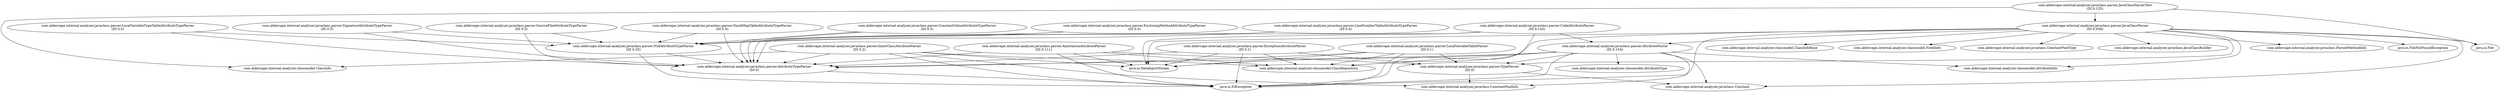 digraph G {
"com.aldercape.internal.analyzer.javaclass.parser.AnnotationAttributeParser" [label="com.aldercape.internal.analyzer.javaclass.parser.AnnotationAttributeParser\n(DI 0.111)"];
"com.aldercape.internal.analyzer.javaclass.parser.AttributeParser" [label="com.aldercape.internal.analyzer.javaclass.parser.AttributeParser\n(DI 0.154)"];
"com.aldercape.internal.analyzer.javaclass.parser.AttributeTypeParser" [label="com.aldercape.internal.analyzer.javaclass.parser.AttributeTypeParser\n(DI 0)"];
"com.aldercape.internal.analyzer.javaclass.parser.CodeAttributeParser" [label="com.aldercape.internal.analyzer.javaclass.parser.CodeAttributeParser\n(DI 0.143)"];
"com.aldercape.internal.analyzer.javaclass.parser.ConstantValueAttributeTypeParser" [label="com.aldercape.internal.analyzer.javaclass.parser.ConstantValueAttributeTypeParser\n(DI 0.5)"];
"com.aldercape.internal.analyzer.javaclass.parser.EnclosingMethodAttributeTypeParser" [label="com.aldercape.internal.analyzer.javaclass.parser.EnclosingMethodAttributeTypeParser\n(DI 0.5)"];
"com.aldercape.internal.analyzer.javaclass.parser.ExceptionAttributeParser" [label="com.aldercape.internal.analyzer.javaclass.parser.ExceptionAttributeParser\n(DI 0.1)"];
"com.aldercape.internal.analyzer.javaclass.parser.InnerClassAttributeParser" [label="com.aldercape.internal.analyzer.javaclass.parser.InnerClassAttributeParser\n(DI 0.2)"];
"com.aldercape.internal.analyzer.javaclass.parser.JavaClassParser" [label="com.aldercape.internal.analyzer.javaclass.parser.JavaClassParser\n(DI 0.059)"];
"com.aldercape.internal.analyzer.javaclass.parser.JavaClassParserTest" [label="com.aldercape.internal.analyzer.javaclass.parser.JavaClassParserTest\n(DI 0.125)"];
"com.aldercape.internal.analyzer.javaclass.parser.LineNumberTableAttributeTypeParser" [label="com.aldercape.internal.analyzer.javaclass.parser.LineNumberTableAttributeTypeParser\n(DI 0.5)"];
"com.aldercape.internal.analyzer.javaclass.parser.LocalVariableTableParser" [label="com.aldercape.internal.analyzer.javaclass.parser.LocalVariableTableParser\n(DI 0.1)"];
"com.aldercape.internal.analyzer.javaclass.parser.LocalVariableTypeTableAttributeTypeParser" [label="com.aldercape.internal.analyzer.javaclass.parser.LocalVariableTypeTableAttributeTypeParser\n(DI 0.5)"];
"com.aldercape.internal.analyzer.javaclass.parser.NullAttributeTypeParser" [label="com.aldercape.internal.analyzer.javaclass.parser.NullAttributeTypeParser\n(DI 0.25)"];
"com.aldercape.internal.analyzer.javaclass.parser.SignatureAttributeTypeParser" [label="com.aldercape.internal.analyzer.javaclass.parser.SignatureAttributeTypeParser\n(DI 0.5)"];
"com.aldercape.internal.analyzer.javaclass.parser.SourceFileAttributeTypeParser" [label="com.aldercape.internal.analyzer.javaclass.parser.SourceFileAttributeTypeParser\n(DI 0.5)"];
"com.aldercape.internal.analyzer.javaclass.parser.StackMapTableAttributeTypeParser" [label="com.aldercape.internal.analyzer.javaclass.parser.StackMapTableAttributeTypeParser\n(DI 0.5)"];
"com.aldercape.internal.analyzer.javaclass.parser.TypeParser" [label="com.aldercape.internal.analyzer.javaclass.parser.TypeParser\n(DI 0)"];
"com.aldercape.internal.analyzer.javaclass.parser.AnnotationAttributeParser" -> "com.aldercape.internal.analyzer.classmodel.ClassRepository";
"com.aldercape.internal.analyzer.javaclass.parser.AnnotationAttributeParser" -> "com.aldercape.internal.analyzer.javaclass.parser.AttributeTypeParser";
"com.aldercape.internal.analyzer.javaclass.parser.AnnotationAttributeParser" -> "com.aldercape.internal.analyzer.javaclass.parser.TypeParser";
"com.aldercape.internal.analyzer.javaclass.parser.AnnotationAttributeParser" -> "java.io.DataInputStream";
"com.aldercape.internal.analyzer.javaclass.parser.AnnotationAttributeParser" -> "java.io.IOException";
"com.aldercape.internal.analyzer.javaclass.parser.AttributeParser" -> "com.aldercape.internal.analyzer.classmodel.AttributeInfo";
"com.aldercape.internal.analyzer.javaclass.parser.AttributeParser" -> "com.aldercape.internal.analyzer.classmodel.AttributeType";
"com.aldercape.internal.analyzer.javaclass.parser.AttributeParser" -> "com.aldercape.internal.analyzer.classmodel.ClassRepository";
"com.aldercape.internal.analyzer.javaclass.parser.AttributeParser" -> "com.aldercape.internal.analyzer.javaclass.Constant";
"com.aldercape.internal.analyzer.javaclass.parser.AttributeParser" -> "com.aldercape.internal.analyzer.javaclass.ConstantPoolInfo";
"com.aldercape.internal.analyzer.javaclass.parser.AttributeParser" -> "com.aldercape.internal.analyzer.javaclass.parser.AttributeTypeParser";
"com.aldercape.internal.analyzer.javaclass.parser.AttributeParser" -> "com.aldercape.internal.analyzer.javaclass.parser.TypeParser";
"com.aldercape.internal.analyzer.javaclass.parser.AttributeParser" -> "java.io.DataInputStream";
"com.aldercape.internal.analyzer.javaclass.parser.AttributeParser" -> "java.io.IOException";
"com.aldercape.internal.analyzer.javaclass.parser.AttributeTypeParser" -> "java.io.IOException";
"com.aldercape.internal.analyzer.javaclass.parser.CodeAttributeParser" -> "com.aldercape.internal.analyzer.javaclass.parser.AttributeParser";
"com.aldercape.internal.analyzer.javaclass.parser.CodeAttributeParser" -> "com.aldercape.internal.analyzer.javaclass.parser.AttributeTypeParser";
"com.aldercape.internal.analyzer.javaclass.parser.CodeAttributeParser" -> "java.io.DataInputStream";
"com.aldercape.internal.analyzer.javaclass.parser.CodeAttributeParser" -> "java.io.IOException";
"com.aldercape.internal.analyzer.javaclass.parser.ConstantValueAttributeTypeParser" -> "com.aldercape.internal.analyzer.javaclass.parser.AttributeTypeParser";
"com.aldercape.internal.analyzer.javaclass.parser.ConstantValueAttributeTypeParser" -> "com.aldercape.internal.analyzer.javaclass.parser.NullAttributeTypeParser";
"com.aldercape.internal.analyzer.javaclass.parser.EnclosingMethodAttributeTypeParser" -> "com.aldercape.internal.analyzer.javaclass.parser.AttributeTypeParser";
"com.aldercape.internal.analyzer.javaclass.parser.EnclosingMethodAttributeTypeParser" -> "com.aldercape.internal.analyzer.javaclass.parser.NullAttributeTypeParser";
"com.aldercape.internal.analyzer.javaclass.parser.ExceptionAttributeParser" -> "com.aldercape.internal.analyzer.classmodel.ClassRepository";
"com.aldercape.internal.analyzer.javaclass.parser.ExceptionAttributeParser" -> "com.aldercape.internal.analyzer.javaclass.parser.AttributeTypeParser";
"com.aldercape.internal.analyzer.javaclass.parser.ExceptionAttributeParser" -> "com.aldercape.internal.analyzer.javaclass.parser.TypeParser";
"com.aldercape.internal.analyzer.javaclass.parser.ExceptionAttributeParser" -> "java.io.DataInputStream";
"com.aldercape.internal.analyzer.javaclass.parser.ExceptionAttributeParser" -> "java.io.IOException";
"com.aldercape.internal.analyzer.javaclass.parser.InnerClassAttributeParser" -> "com.aldercape.internal.analyzer.classmodel.ClassInfo";
"com.aldercape.internal.analyzer.javaclass.parser.InnerClassAttributeParser" -> "com.aldercape.internal.analyzer.classmodel.ClassRepository";
"com.aldercape.internal.analyzer.javaclass.parser.InnerClassAttributeParser" -> "com.aldercape.internal.analyzer.javaclass.ConstantPoolInfo";
"com.aldercape.internal.analyzer.javaclass.parser.InnerClassAttributeParser" -> "com.aldercape.internal.analyzer.javaclass.parser.AttributeTypeParser";
"com.aldercape.internal.analyzer.javaclass.parser.InnerClassAttributeParser" -> "java.io.DataInputStream";
"com.aldercape.internal.analyzer.javaclass.parser.InnerClassAttributeParser" -> "java.io.IOException";
"com.aldercape.internal.analyzer.javaclass.parser.JavaClassParser" -> "com.aldercape.internal.analyzer.classmodel.AttributeInfo";
"com.aldercape.internal.analyzer.javaclass.parser.JavaClassParser" -> "com.aldercape.internal.analyzer.classmodel.ClassInfoBase";
"com.aldercape.internal.analyzer.javaclass.parser.JavaClassParser" -> "com.aldercape.internal.analyzer.classmodel.ClassRepository";
"com.aldercape.internal.analyzer.javaclass.parser.JavaClassParser" -> "com.aldercape.internal.analyzer.classmodel.FieldInfo";
"com.aldercape.internal.analyzer.javaclass.parser.JavaClassParser" -> "com.aldercape.internal.analyzer.javaclass.Constant";
"com.aldercape.internal.analyzer.javaclass.parser.JavaClassParser" -> "com.aldercape.internal.analyzer.javaclass.ConstantPoolType";
"com.aldercape.internal.analyzer.javaclass.parser.JavaClassParser" -> "com.aldercape.internal.analyzer.javaclass.JavaClassBuilder";
"com.aldercape.internal.analyzer.javaclass.parser.JavaClassParser" -> "com.aldercape.internal.analyzer.javaclass.ParsedMethodInfo";
"com.aldercape.internal.analyzer.javaclass.parser.JavaClassParser" -> "com.aldercape.internal.analyzer.javaclass.parser.AttributeParser";
"com.aldercape.internal.analyzer.javaclass.parser.JavaClassParser" -> "com.aldercape.internal.analyzer.javaclass.parser.TypeParser";
"com.aldercape.internal.analyzer.javaclass.parser.JavaClassParser" -> "java.io.DataInputStream";
"com.aldercape.internal.analyzer.javaclass.parser.JavaClassParser" -> "java.io.File";
"com.aldercape.internal.analyzer.javaclass.parser.JavaClassParser" -> "java.io.FileNotFoundException";
"com.aldercape.internal.analyzer.javaclass.parser.JavaClassParser" -> "java.io.IOException";
"com.aldercape.internal.analyzer.javaclass.parser.JavaClassParserTest" -> "com.aldercape.internal.analyzer.classmodel.ClassInfo";
"com.aldercape.internal.analyzer.javaclass.parser.JavaClassParserTest" -> "com.aldercape.internal.analyzer.javaclass.parser.JavaClassParser";
"com.aldercape.internal.analyzer.javaclass.parser.JavaClassParserTest" -> "java.io.File";
"com.aldercape.internal.analyzer.javaclass.parser.LineNumberTableAttributeTypeParser" -> "com.aldercape.internal.analyzer.javaclass.parser.AttributeTypeParser";
"com.aldercape.internal.analyzer.javaclass.parser.LineNumberTableAttributeTypeParser" -> "com.aldercape.internal.analyzer.javaclass.parser.NullAttributeTypeParser";
"com.aldercape.internal.analyzer.javaclass.parser.LocalVariableTableParser" -> "com.aldercape.internal.analyzer.classmodel.ClassRepository";
"com.aldercape.internal.analyzer.javaclass.parser.LocalVariableTableParser" -> "com.aldercape.internal.analyzer.javaclass.parser.AttributeTypeParser";
"com.aldercape.internal.analyzer.javaclass.parser.LocalVariableTableParser" -> "com.aldercape.internal.analyzer.javaclass.parser.TypeParser";
"com.aldercape.internal.analyzer.javaclass.parser.LocalVariableTableParser" -> "java.io.DataInputStream";
"com.aldercape.internal.analyzer.javaclass.parser.LocalVariableTableParser" -> "java.io.IOException";
"com.aldercape.internal.analyzer.javaclass.parser.LocalVariableTypeTableAttributeTypeParser" -> "com.aldercape.internal.analyzer.javaclass.parser.AttributeTypeParser";
"com.aldercape.internal.analyzer.javaclass.parser.LocalVariableTypeTableAttributeTypeParser" -> "com.aldercape.internal.analyzer.javaclass.parser.NullAttributeTypeParser";
"com.aldercape.internal.analyzer.javaclass.parser.NullAttributeTypeParser" -> "com.aldercape.internal.analyzer.javaclass.parser.AttributeTypeParser";
"com.aldercape.internal.analyzer.javaclass.parser.NullAttributeTypeParser" -> "java.io.IOException";
"com.aldercape.internal.analyzer.javaclass.parser.SignatureAttributeTypeParser" -> "com.aldercape.internal.analyzer.javaclass.parser.AttributeTypeParser";
"com.aldercape.internal.analyzer.javaclass.parser.SignatureAttributeTypeParser" -> "com.aldercape.internal.analyzer.javaclass.parser.NullAttributeTypeParser";
"com.aldercape.internal.analyzer.javaclass.parser.SourceFileAttributeTypeParser" -> "com.aldercape.internal.analyzer.javaclass.parser.AttributeTypeParser";
"com.aldercape.internal.analyzer.javaclass.parser.SourceFileAttributeTypeParser" -> "com.aldercape.internal.analyzer.javaclass.parser.NullAttributeTypeParser";
"com.aldercape.internal.analyzer.javaclass.parser.StackMapTableAttributeTypeParser" -> "com.aldercape.internal.analyzer.javaclass.parser.AttributeTypeParser";
"com.aldercape.internal.analyzer.javaclass.parser.StackMapTableAttributeTypeParser" -> "com.aldercape.internal.analyzer.javaclass.parser.NullAttributeTypeParser";
"com.aldercape.internal.analyzer.javaclass.parser.TypeParser" -> "com.aldercape.internal.analyzer.javaclass.Constant";
"com.aldercape.internal.analyzer.javaclass.parser.TypeParser" -> "com.aldercape.internal.analyzer.javaclass.ConstantPoolInfo";
}
